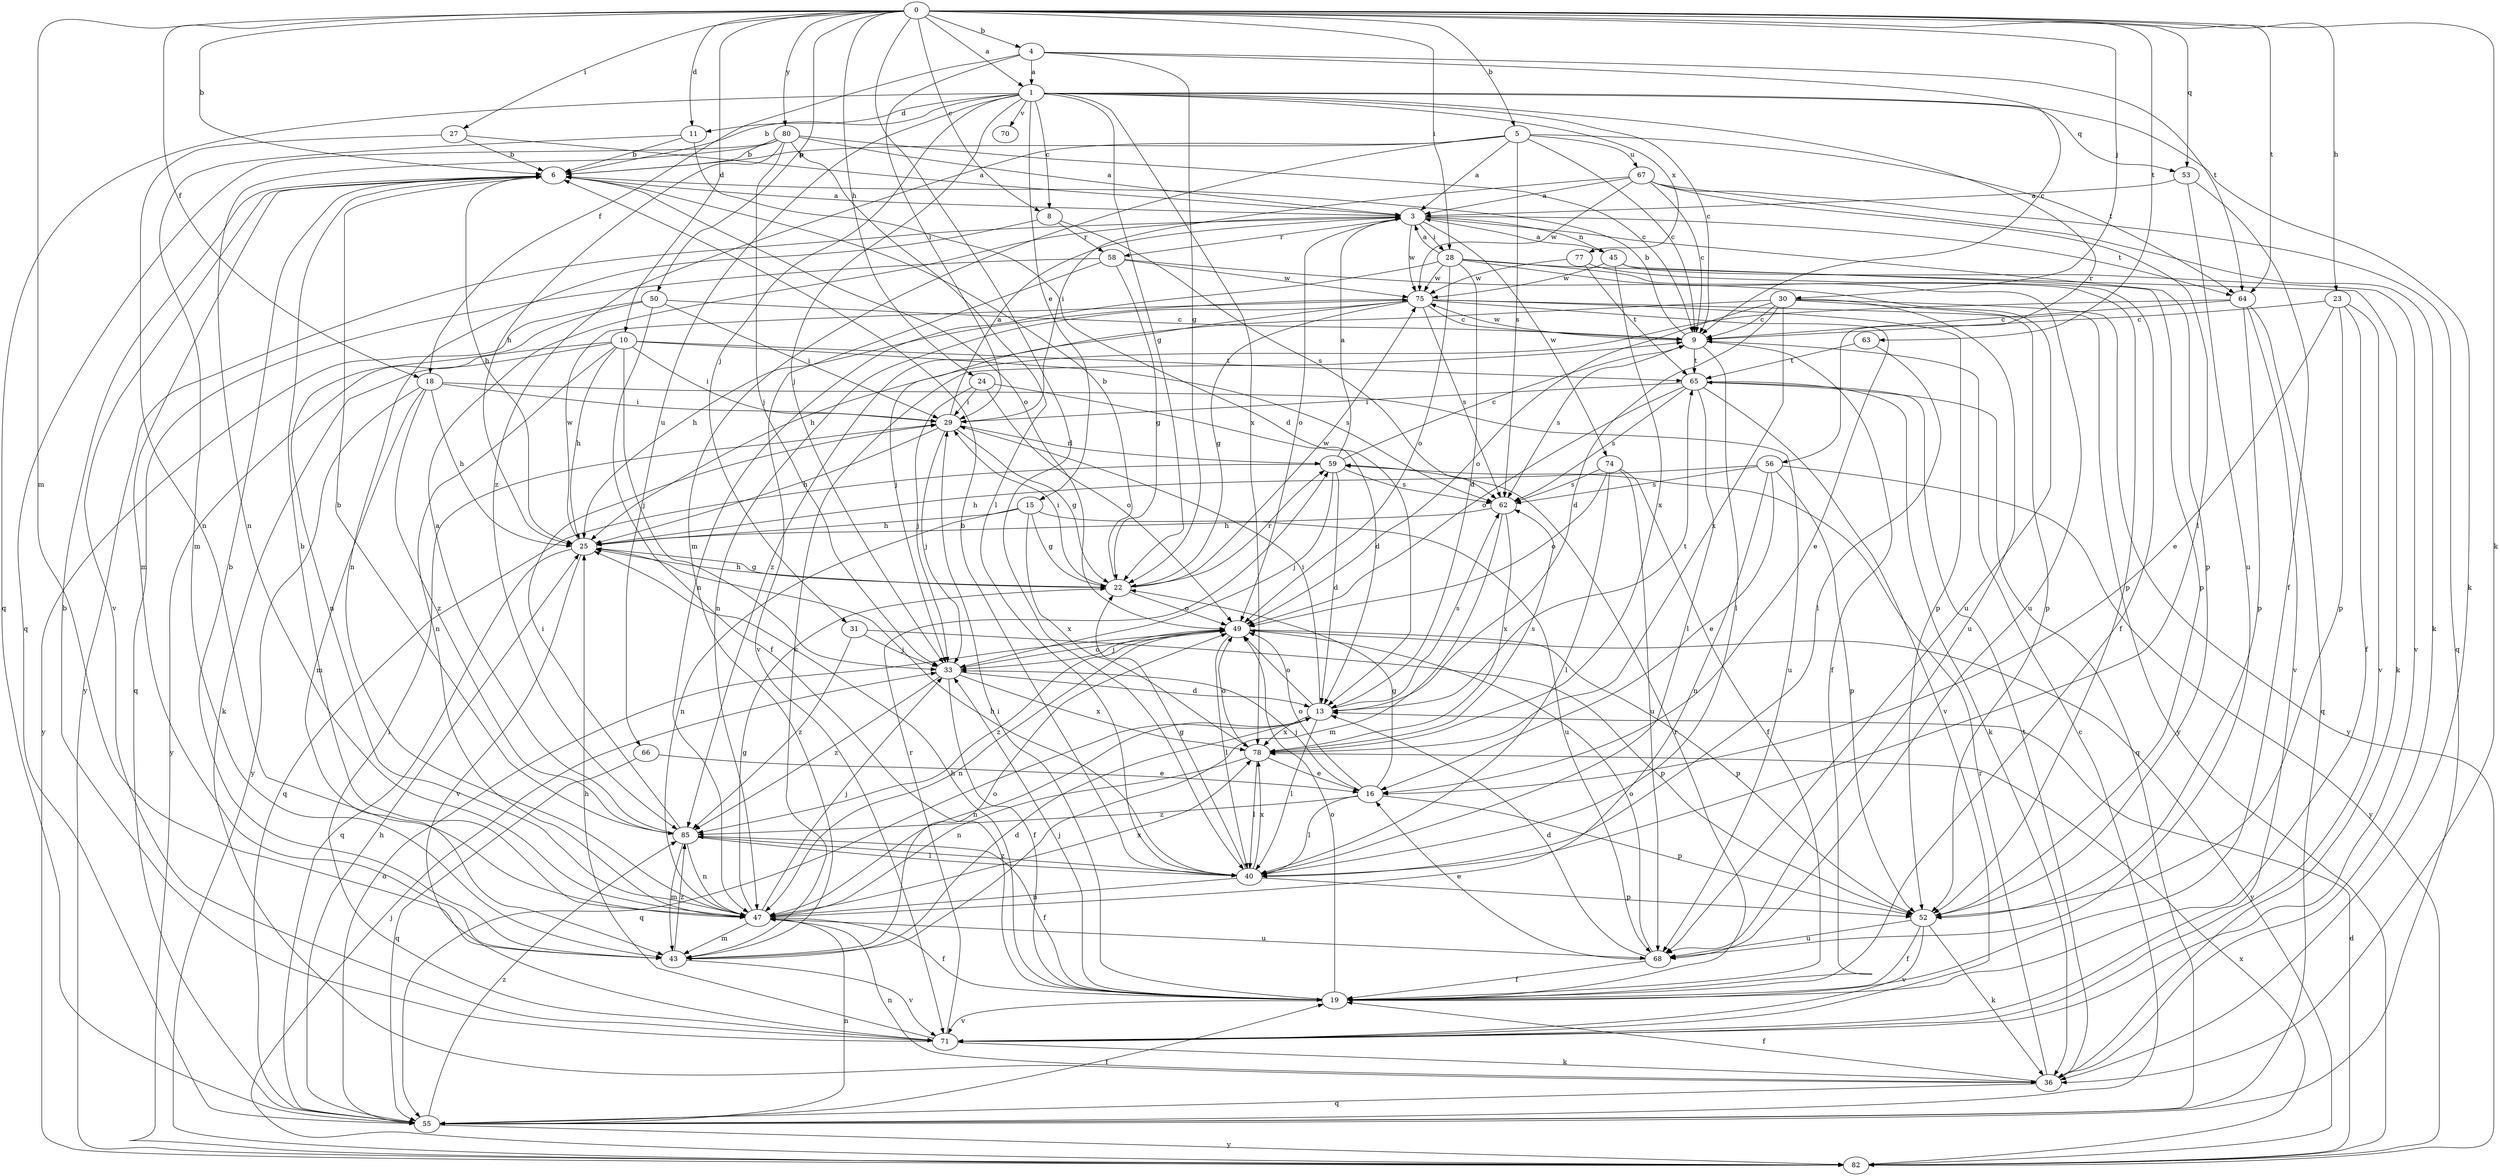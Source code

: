 strict digraph  {
0;
1;
3;
4;
5;
6;
8;
9;
10;
11;
13;
15;
16;
18;
19;
22;
23;
24;
25;
27;
28;
29;
30;
31;
33;
36;
40;
43;
45;
47;
49;
50;
52;
53;
55;
56;
58;
59;
62;
63;
64;
65;
66;
67;
68;
70;
71;
74;
75;
77;
78;
80;
82;
85;
0 -> 1  [label=a];
0 -> 4  [label=b];
0 -> 5  [label=b];
0 -> 6  [label=b];
0 -> 8  [label=c];
0 -> 10  [label=d];
0 -> 11  [label=d];
0 -> 18  [label=f];
0 -> 23  [label=h];
0 -> 24  [label=h];
0 -> 27  [label=i];
0 -> 28  [label=i];
0 -> 30  [label=j];
0 -> 36  [label=k];
0 -> 40  [label=l];
0 -> 43  [label=m];
0 -> 50  [label=p];
0 -> 53  [label=q];
0 -> 63  [label=t];
0 -> 64  [label=t];
0 -> 80  [label=y];
1 -> 6  [label=b];
1 -> 8  [label=c];
1 -> 9  [label=c];
1 -> 11  [label=d];
1 -> 15  [label=e];
1 -> 22  [label=g];
1 -> 31  [label=j];
1 -> 33  [label=j];
1 -> 36  [label=k];
1 -> 53  [label=q];
1 -> 55  [label=q];
1 -> 56  [label=r];
1 -> 66  [label=u];
1 -> 70  [label=v];
1 -> 77  [label=x];
1 -> 78  [label=x];
3 -> 28  [label=i];
3 -> 45  [label=n];
3 -> 49  [label=o];
3 -> 52  [label=p];
3 -> 58  [label=r];
3 -> 64  [label=t];
3 -> 74  [label=w];
3 -> 75  [label=w];
3 -> 82  [label=y];
4 -> 1  [label=a];
4 -> 9  [label=c];
4 -> 18  [label=f];
4 -> 22  [label=g];
4 -> 29  [label=i];
4 -> 64  [label=t];
5 -> 3  [label=a];
5 -> 6  [label=b];
5 -> 9  [label=c];
5 -> 43  [label=m];
5 -> 62  [label=s];
5 -> 64  [label=t];
5 -> 67  [label=u];
5 -> 85  [label=z];
6 -> 3  [label=a];
6 -> 25  [label=h];
6 -> 43  [label=m];
6 -> 49  [label=o];
6 -> 71  [label=v];
8 -> 47  [label=n];
8 -> 58  [label=r];
8 -> 62  [label=s];
9 -> 6  [label=b];
9 -> 19  [label=f];
9 -> 40  [label=l];
9 -> 62  [label=s];
9 -> 65  [label=t];
9 -> 75  [label=w];
10 -> 25  [label=h];
10 -> 29  [label=i];
10 -> 33  [label=j];
10 -> 36  [label=k];
10 -> 47  [label=n];
10 -> 62  [label=s];
10 -> 65  [label=t];
10 -> 82  [label=y];
11 -> 6  [label=b];
11 -> 13  [label=d];
11 -> 43  [label=m];
13 -> 29  [label=i];
13 -> 40  [label=l];
13 -> 47  [label=n];
13 -> 49  [label=o];
13 -> 55  [label=q];
13 -> 62  [label=s];
13 -> 65  [label=t];
13 -> 78  [label=x];
15 -> 22  [label=g];
15 -> 25  [label=h];
15 -> 47  [label=n];
15 -> 68  [label=u];
15 -> 78  [label=x];
16 -> 22  [label=g];
16 -> 33  [label=j];
16 -> 40  [label=l];
16 -> 49  [label=o];
16 -> 52  [label=p];
16 -> 85  [label=z];
18 -> 25  [label=h];
18 -> 29  [label=i];
18 -> 43  [label=m];
18 -> 68  [label=u];
18 -> 82  [label=y];
18 -> 85  [label=z];
19 -> 25  [label=h];
19 -> 29  [label=i];
19 -> 33  [label=j];
19 -> 49  [label=o];
19 -> 59  [label=r];
19 -> 71  [label=v];
22 -> 6  [label=b];
22 -> 25  [label=h];
22 -> 29  [label=i];
22 -> 49  [label=o];
22 -> 59  [label=r];
22 -> 75  [label=w];
23 -> 9  [label=c];
23 -> 16  [label=e];
23 -> 19  [label=f];
23 -> 52  [label=p];
23 -> 71  [label=v];
24 -> 13  [label=d];
24 -> 29  [label=i];
24 -> 33  [label=j];
24 -> 49  [label=o];
25 -> 22  [label=g];
25 -> 55  [label=q];
25 -> 71  [label=v];
25 -> 75  [label=w];
27 -> 3  [label=a];
27 -> 6  [label=b];
27 -> 47  [label=n];
28 -> 3  [label=a];
28 -> 13  [label=d];
28 -> 36  [label=k];
28 -> 47  [label=n];
28 -> 49  [label=o];
28 -> 52  [label=p];
28 -> 68  [label=u];
28 -> 75  [label=w];
29 -> 3  [label=a];
29 -> 22  [label=g];
29 -> 25  [label=h];
29 -> 33  [label=j];
29 -> 59  [label=r];
30 -> 9  [label=c];
30 -> 13  [label=d];
30 -> 49  [label=o];
30 -> 52  [label=p];
30 -> 68  [label=u];
30 -> 78  [label=x];
30 -> 82  [label=y];
30 -> 85  [label=z];
31 -> 33  [label=j];
31 -> 52  [label=p];
31 -> 85  [label=z];
33 -> 13  [label=d];
33 -> 19  [label=f];
33 -> 49  [label=o];
33 -> 78  [label=x];
33 -> 85  [label=z];
36 -> 19  [label=f];
36 -> 47  [label=n];
36 -> 55  [label=q];
36 -> 59  [label=r];
36 -> 65  [label=t];
40 -> 6  [label=b];
40 -> 22  [label=g];
40 -> 25  [label=h];
40 -> 47  [label=n];
40 -> 52  [label=p];
40 -> 78  [label=x];
40 -> 85  [label=z];
43 -> 6  [label=b];
43 -> 9  [label=c];
43 -> 13  [label=d];
43 -> 49  [label=o];
43 -> 71  [label=v];
43 -> 85  [label=z];
45 -> 3  [label=a];
45 -> 52  [label=p];
45 -> 71  [label=v];
45 -> 75  [label=w];
45 -> 78  [label=x];
47 -> 6  [label=b];
47 -> 19  [label=f];
47 -> 22  [label=g];
47 -> 33  [label=j];
47 -> 43  [label=m];
47 -> 68  [label=u];
47 -> 78  [label=x];
49 -> 33  [label=j];
49 -> 40  [label=l];
49 -> 47  [label=n];
49 -> 52  [label=p];
49 -> 82  [label=y];
49 -> 85  [label=z];
50 -> 9  [label=c];
50 -> 19  [label=f];
50 -> 29  [label=i];
50 -> 47  [label=n];
50 -> 82  [label=y];
52 -> 19  [label=f];
52 -> 36  [label=k];
52 -> 68  [label=u];
52 -> 71  [label=v];
53 -> 3  [label=a];
53 -> 19  [label=f];
53 -> 68  [label=u];
55 -> 9  [label=c];
55 -> 19  [label=f];
55 -> 25  [label=h];
55 -> 47  [label=n];
55 -> 49  [label=o];
55 -> 82  [label=y];
55 -> 85  [label=z];
56 -> 16  [label=e];
56 -> 25  [label=h];
56 -> 47  [label=n];
56 -> 52  [label=p];
56 -> 62  [label=s];
56 -> 82  [label=y];
58 -> 22  [label=g];
58 -> 55  [label=q];
58 -> 68  [label=u];
58 -> 71  [label=v];
58 -> 75  [label=w];
59 -> 3  [label=a];
59 -> 9  [label=c];
59 -> 13  [label=d];
59 -> 33  [label=j];
59 -> 55  [label=q];
59 -> 62  [label=s];
62 -> 25  [label=h];
62 -> 43  [label=m];
62 -> 78  [label=x];
63 -> 40  [label=l];
63 -> 65  [label=t];
64 -> 9  [label=c];
64 -> 25  [label=h];
64 -> 52  [label=p];
64 -> 55  [label=q];
64 -> 71  [label=v];
65 -> 29  [label=i];
65 -> 36  [label=k];
65 -> 40  [label=l];
65 -> 49  [label=o];
65 -> 55  [label=q];
65 -> 62  [label=s];
65 -> 71  [label=v];
66 -> 16  [label=e];
66 -> 55  [label=q];
67 -> 3  [label=a];
67 -> 9  [label=c];
67 -> 29  [label=i];
67 -> 36  [label=k];
67 -> 40  [label=l];
67 -> 55  [label=q];
67 -> 75  [label=w];
68 -> 13  [label=d];
68 -> 16  [label=e];
68 -> 19  [label=f];
68 -> 49  [label=o];
71 -> 6  [label=b];
71 -> 25  [label=h];
71 -> 29  [label=i];
71 -> 36  [label=k];
71 -> 59  [label=r];
74 -> 19  [label=f];
74 -> 40  [label=l];
74 -> 49  [label=o];
74 -> 62  [label=s];
74 -> 68  [label=u];
75 -> 9  [label=c];
75 -> 16  [label=e];
75 -> 22  [label=g];
75 -> 25  [label=h];
75 -> 33  [label=j];
75 -> 47  [label=n];
75 -> 52  [label=p];
75 -> 62  [label=s];
75 -> 82  [label=y];
77 -> 19  [label=f];
77 -> 65  [label=t];
77 -> 75  [label=w];
78 -> 16  [label=e];
78 -> 40  [label=l];
78 -> 47  [label=n];
78 -> 49  [label=o];
78 -> 62  [label=s];
80 -> 3  [label=a];
80 -> 6  [label=b];
80 -> 9  [label=c];
80 -> 25  [label=h];
80 -> 33  [label=j];
80 -> 40  [label=l];
80 -> 47  [label=n];
80 -> 55  [label=q];
82 -> 13  [label=d];
82 -> 33  [label=j];
82 -> 78  [label=x];
85 -> 3  [label=a];
85 -> 6  [label=b];
85 -> 19  [label=f];
85 -> 29  [label=i];
85 -> 40  [label=l];
85 -> 43  [label=m];
85 -> 47  [label=n];
}
